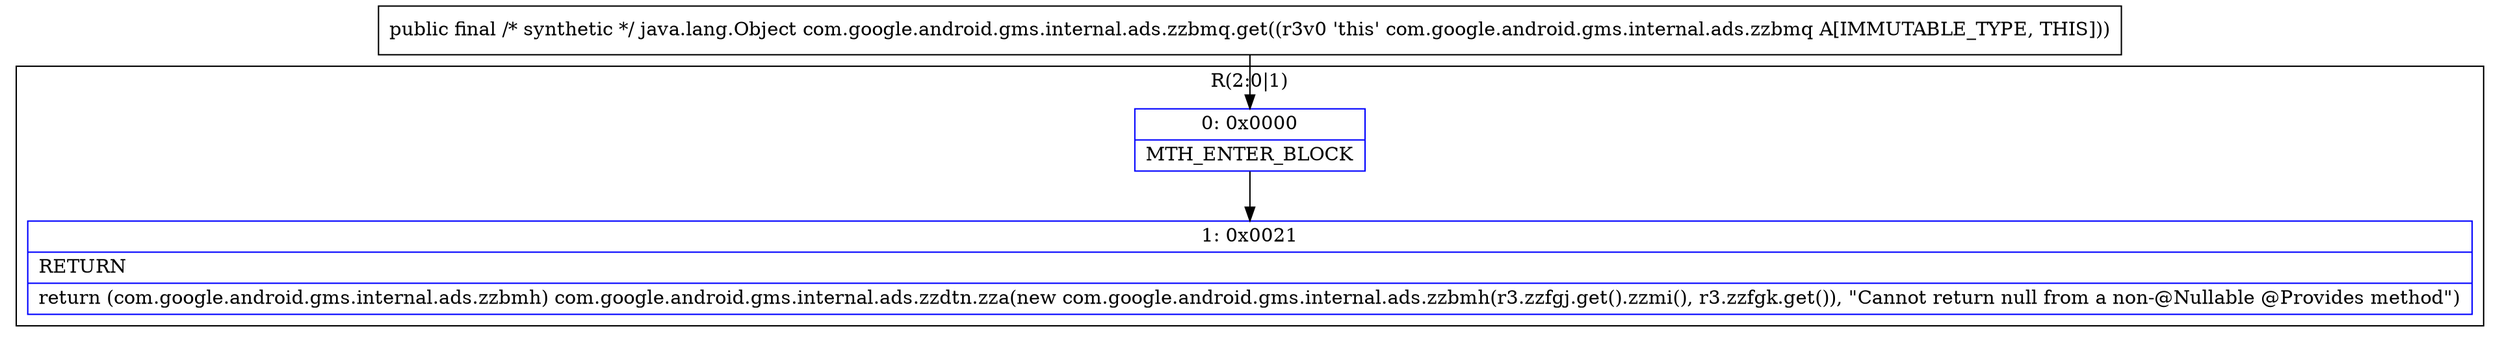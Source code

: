 digraph "CFG forcom.google.android.gms.internal.ads.zzbmq.get()Ljava\/lang\/Object;" {
subgraph cluster_Region_1506944786 {
label = "R(2:0|1)";
node [shape=record,color=blue];
Node_0 [shape=record,label="{0\:\ 0x0000|MTH_ENTER_BLOCK\l}"];
Node_1 [shape=record,label="{1\:\ 0x0021|RETURN\l|return (com.google.android.gms.internal.ads.zzbmh) com.google.android.gms.internal.ads.zzdtn.zza(new com.google.android.gms.internal.ads.zzbmh(r3.zzfgj.get().zzmi(), r3.zzfgk.get()), \"Cannot return null from a non\-@Nullable @Provides method\")\l}"];
}
MethodNode[shape=record,label="{public final \/* synthetic *\/ java.lang.Object com.google.android.gms.internal.ads.zzbmq.get((r3v0 'this' com.google.android.gms.internal.ads.zzbmq A[IMMUTABLE_TYPE, THIS])) }"];
MethodNode -> Node_0;
Node_0 -> Node_1;
}

